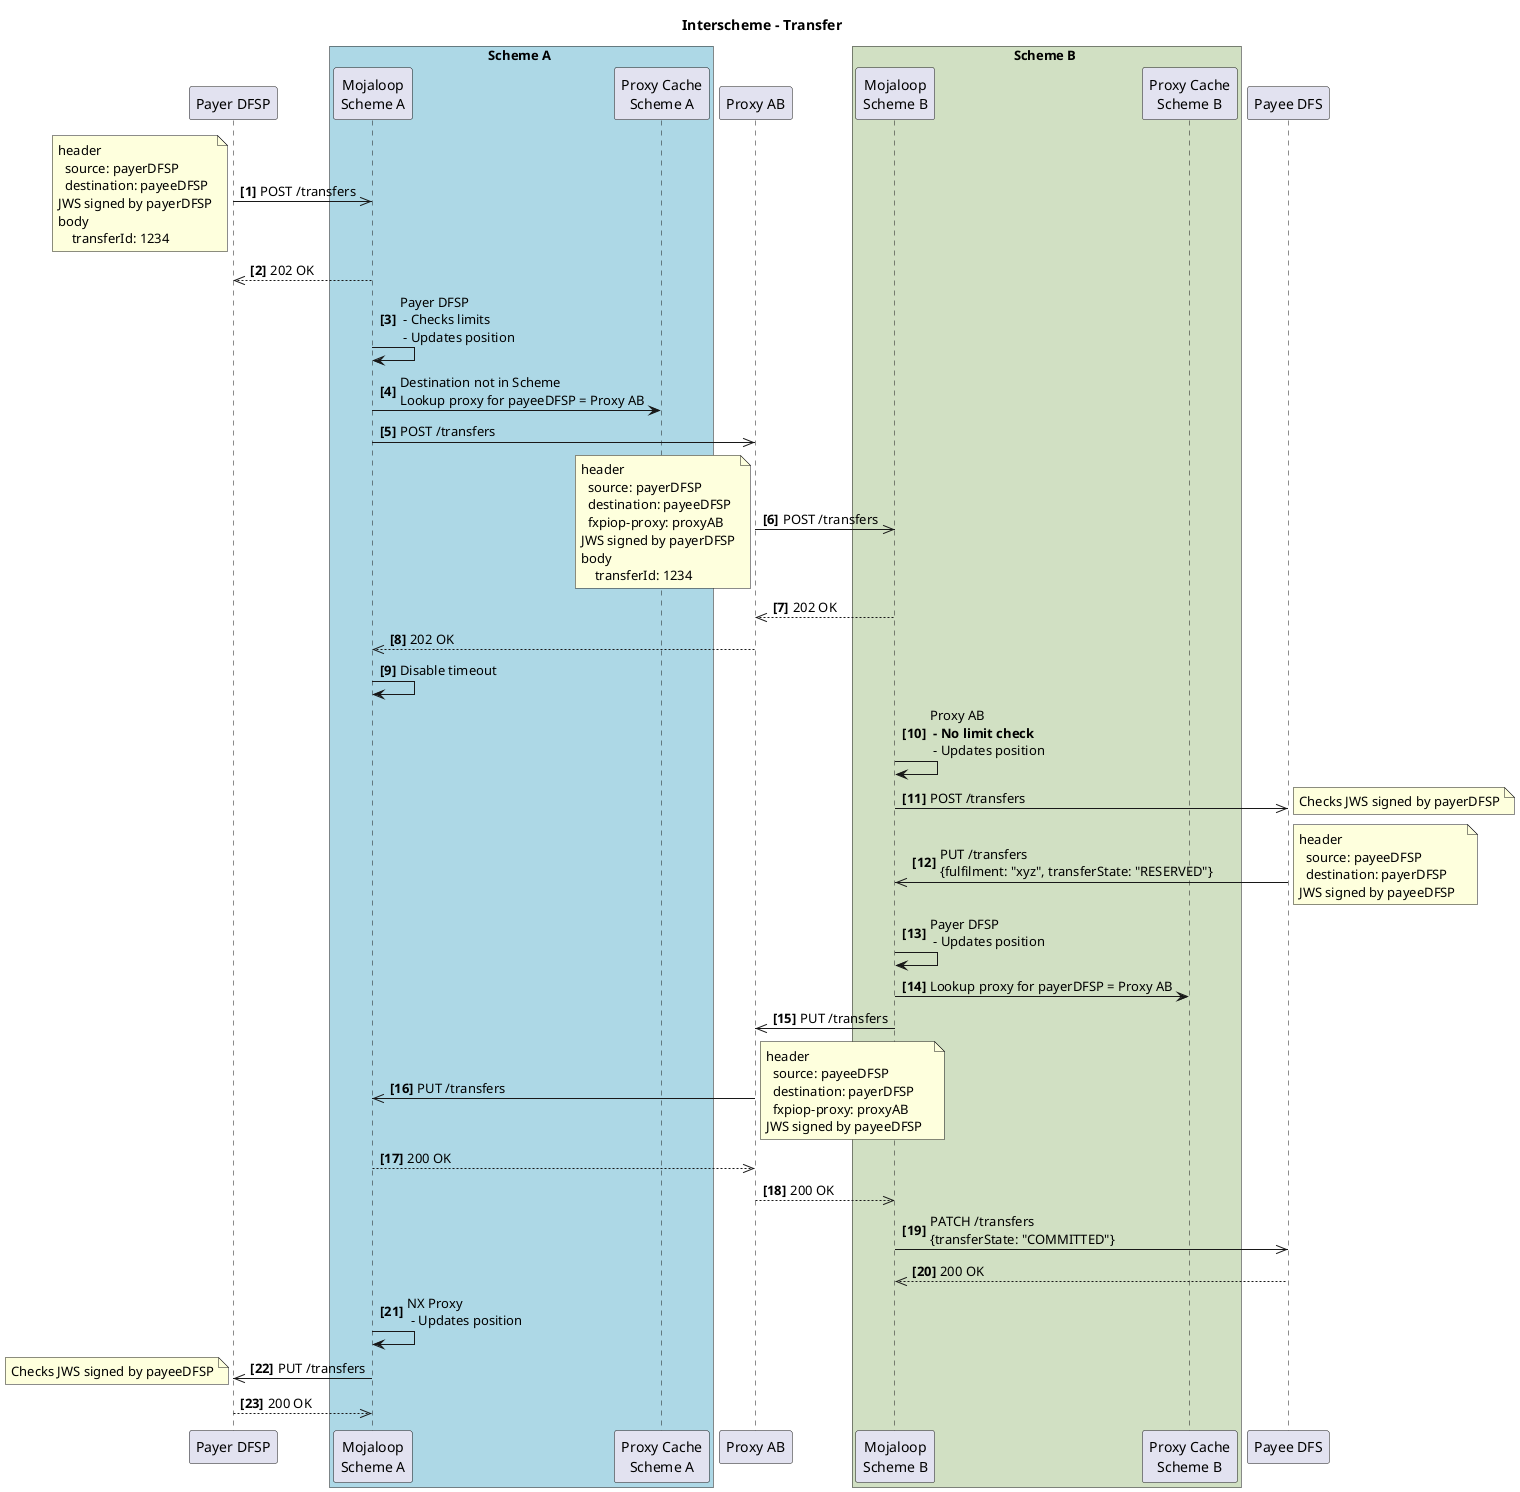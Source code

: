 @startuml Interscheme - Transfer

title Interscheme - Transfer

participant "Payer DFSP" as payerDFSP
box Scheme A #LightBlue
  participant "Mojaloop\nScheme A" as schemeA
  participant "Proxy Cache\nScheme A" as pc_A
end box
participant "Proxy AB" as xnp
box Scheme B #d1e0c3
  participant "Mojaloop\nScheme B" as schemeB
  participant "Proxy Cache\nScheme B" as pc_B
end box
participant "Payee DFS" as payeeDFSP

autonumber 1 "<b>[0]"

payerDFSP ->> schemeA: POST /transfers
note left
header 
  source: payerDFSP
  destination: payeeDFSP
JWS signed by payerDFSP
body 
    transferId: 1234
end note
schemeA -->> payerDFSP: 202 OK
schemeA -> schemeA: Payer DFSP\n - Checks limits\n - Updates position
schemeA -> pc_A: Destination not in Scheme\nLookup proxy for payeeDFSP = Proxy AB
schemeA ->> xnp: POST /transfers
xnp ->> schemeB: POST /transfers
note left
header 
  source: payerDFSP
  destination: payeeDFSP
  fxpiop-proxy: proxyAB
JWS signed by payerDFSP
body 
    transferId: 1234
end note
schemeB -->> xnp: 202 OK
xnp -->> schemeA: 202 OK
schemeA -> schemeA: Disable timeout

schemeB -> schemeB: Proxy AB\n **- No limit check**\n - Updates position
schemeB->>payeeDFSP: POST /transfers
note right
Checks JWS signed by payerDFSP
end note
payeeDFSP->>schemeB: PUT /transfers \n{fulfilment: "xyz", transferState: "RESERVED"}
note right
header 
  source: payeeDFSP
  destination: payerDFSP
JWS signed by payeeDFSP  
end note
schemeB -> schemeB: Payer DFSP\n - Updates position
schemeB -> pc_B: Lookup proxy for payerDFSP = Proxy AB
schemeB->>xnp: PUT /transfers
xnp->>schemeA: PUT /transfers
note right
header 
  source: payeeDFSP
  destination: payerDFSP
  fxpiop-proxy: proxyAB
JWS signed by payeeDFSP  
end note
schemeA-->>xnp: 200 OK
xnp-->>schemeB: 200 OK
schemeB->>payeeDFSP: PATCH /transfers \n{transferState: "COMMITTED"}
payeeDFSP-->>schemeB: 200 OK
schemeA -> schemeA: NX Proxy\n - Updates position
schemeA->>payerDFSP: PUT /transfers
note left
Checks JWS signed by payeeDFSP
end note
payerDFSP -->> schemeA: 200 OK

@enduml